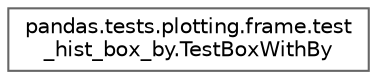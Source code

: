 digraph "Graphical Class Hierarchy"
{
 // LATEX_PDF_SIZE
  bgcolor="transparent";
  edge [fontname=Helvetica,fontsize=10,labelfontname=Helvetica,labelfontsize=10];
  node [fontname=Helvetica,fontsize=10,shape=box,height=0.2,width=0.4];
  rankdir="LR";
  Node0 [id="Node000000",label="pandas.tests.plotting.frame.test\l_hist_box_by.TestBoxWithBy",height=0.2,width=0.4,color="grey40", fillcolor="white", style="filled",URL="$d0/d00/classpandas_1_1tests_1_1plotting_1_1frame_1_1test__hist__box__by_1_1TestBoxWithBy.html",tooltip=" "];
}
